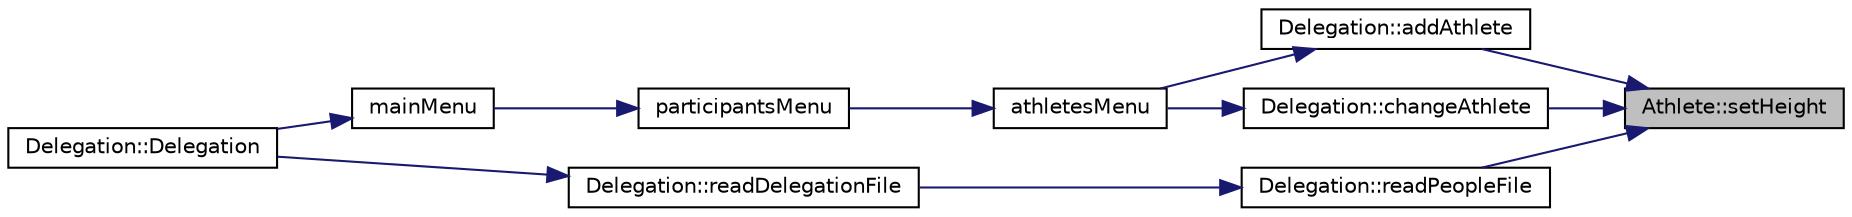 digraph "Athlete::setHeight"
{
 // LATEX_PDF_SIZE
  edge [fontname="Helvetica",fontsize="10",labelfontname="Helvetica",labelfontsize="10"];
  node [fontname="Helvetica",fontsize="10",shape=record];
  rankdir="RL";
  Node1 [label="Athlete::setHeight",height=0.2,width=0.4,color="black", fillcolor="grey75", style="filled", fontcolor="black",tooltip=" "];
  Node1 -> Node2 [dir="back",color="midnightblue",fontsize="10",style="solid",fontname="Helvetica"];
  Node2 [label="Delegation::addAthlete",height=0.2,width=0.4,color="black", fillcolor="white", style="filled",URL="$class_delegation.html#ab866b2767a25be9969f14497d9c3789c",tooltip=" "];
  Node2 -> Node3 [dir="back",color="midnightblue",fontsize="10",style="solid",fontname="Helvetica"];
  Node3 [label="athletesMenu",height=0.2,width=0.4,color="black", fillcolor="white", style="filled",URL="$_menus_8h.html#a336b022a408e06794a347e891401c9ca",tooltip=" "];
  Node3 -> Node4 [dir="back",color="midnightblue",fontsize="10",style="solid",fontname="Helvetica"];
  Node4 [label="participantsMenu",height=0.2,width=0.4,color="black", fillcolor="white", style="filled",URL="$_menus_8h.html#afaaa214f73c61fe67f6f4842402ee332",tooltip=" "];
  Node4 -> Node5 [dir="back",color="midnightblue",fontsize="10",style="solid",fontname="Helvetica"];
  Node5 [label="mainMenu",height=0.2,width=0.4,color="black", fillcolor="white", style="filled",URL="$_menus_8h.html#adea89c8d29e4ae56d3ad951015c13f19",tooltip=" "];
  Node5 -> Node6 [dir="back",color="midnightblue",fontsize="10",style="solid",fontname="Helvetica"];
  Node6 [label="Delegation::Delegation",height=0.2,width=0.4,color="black", fillcolor="white", style="filled",URL="$class_delegation.html#a7974b21ea4c06b7fb1245507c2093b63",tooltip=" "];
  Node1 -> Node7 [dir="back",color="midnightblue",fontsize="10",style="solid",fontname="Helvetica"];
  Node7 [label="Delegation::changeAthlete",height=0.2,width=0.4,color="black", fillcolor="white", style="filled",URL="$class_delegation.html#adccac8a7ec52d8dbcb0e531243dbebf2",tooltip=" "];
  Node7 -> Node3 [dir="back",color="midnightblue",fontsize="10",style="solid",fontname="Helvetica"];
  Node1 -> Node8 [dir="back",color="midnightblue",fontsize="10",style="solid",fontname="Helvetica"];
  Node8 [label="Delegation::readPeopleFile",height=0.2,width=0.4,color="black", fillcolor="white", style="filled",URL="$class_delegation.html#a786b9c6aee877d5ae2daa8c4d5bbe7dc",tooltip=" "];
  Node8 -> Node9 [dir="back",color="midnightblue",fontsize="10",style="solid",fontname="Helvetica"];
  Node9 [label="Delegation::readDelegationFile",height=0.2,width=0.4,color="black", fillcolor="white", style="filled",URL="$class_delegation.html#a3f9a8996eb7587c169f748ec0b3f4bbf",tooltip=" "];
  Node9 -> Node6 [dir="back",color="midnightblue",fontsize="10",style="solid",fontname="Helvetica"];
}
